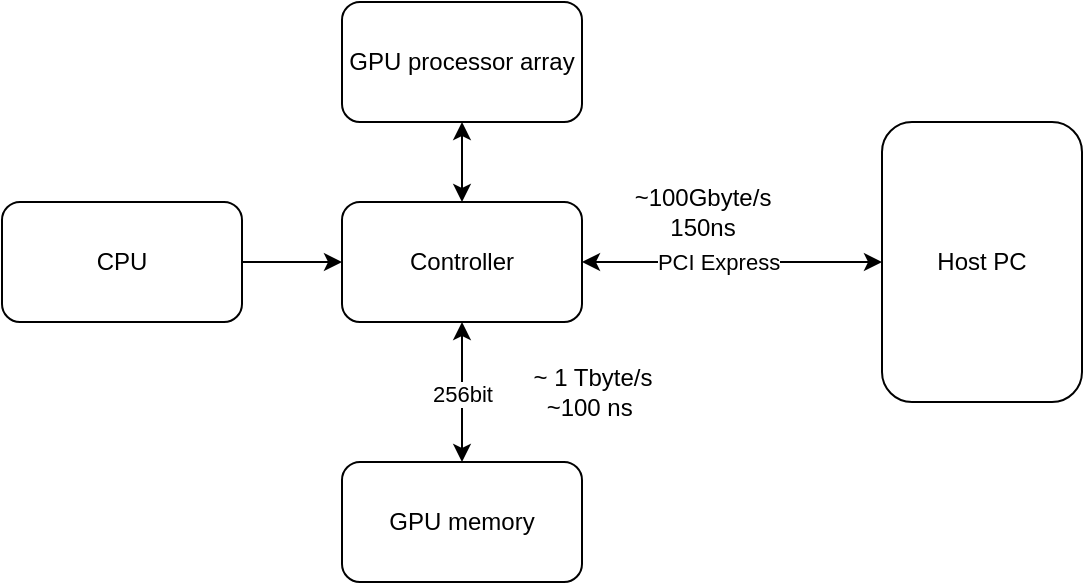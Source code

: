<mxfile version="18.1.3" type="device"><diagram id="eI_WsktOlWoeTYj80FAx" name="Страница 1"><mxGraphModel dx="1182" dy="835" grid="1" gridSize="10" guides="1" tooltips="1" connect="1" arrows="1" fold="1" page="1" pageScale="1" pageWidth="827" pageHeight="1169" math="0" shadow="0"><root><mxCell id="0"/><mxCell id="1" parent="0"/><mxCell id="zG1wHMEc3zWUBbWbL2Xa-5" style="edgeStyle=orthogonalEdgeStyle;rounded=0;orthogonalLoop=1;jettySize=auto;html=1;exitX=0;exitY=0.5;exitDx=0;exitDy=0;startArrow=classic;startFill=1;" parent="1" source="zG1wHMEc3zWUBbWbL2Xa-1" target="zG1wHMEc3zWUBbWbL2Xa-4" edge="1"><mxGeometry relative="1" as="geometry"><Array as="points"><mxPoint x="500" y="400"/><mxPoint x="500" y="400"/></Array></mxGeometry></mxCell><mxCell id="zG1wHMEc3zWUBbWbL2Xa-8" value="PCI Express" style="edgeLabel;html=1;align=center;verticalAlign=middle;resizable=0;points=[];" parent="zG1wHMEc3zWUBbWbL2Xa-5" vertex="1" connectable="0"><mxGeometry x="0.215" y="1" relative="1" as="geometry"><mxPoint x="9" y="-1" as="offset"/></mxGeometry></mxCell><mxCell id="zG1wHMEc3zWUBbWbL2Xa-1" value="Host PC" style="rounded=1;whiteSpace=wrap;html=1;" parent="1" vertex="1"><mxGeometry x="590" y="330" width="100" height="140" as="geometry"/></mxCell><mxCell id="zG1wHMEc3zWUBbWbL2Xa-2" value="GPU memory" style="rounded=1;whiteSpace=wrap;html=1;" parent="1" vertex="1"><mxGeometry x="320" y="500" width="120" height="60" as="geometry"/></mxCell><mxCell id="zG1wHMEc3zWUBbWbL2Xa-6" style="edgeStyle=orthogonalEdgeStyle;rounded=0;orthogonalLoop=1;jettySize=auto;html=1;exitX=0.5;exitY=1;exitDx=0;exitDy=0;entryX=0.5;entryY=0;entryDx=0;entryDy=0;startArrow=classic;startFill=1;" parent="1" source="zG1wHMEc3zWUBbWbL2Xa-3" target="zG1wHMEc3zWUBbWbL2Xa-4" edge="1"><mxGeometry relative="1" as="geometry"/></mxCell><mxCell id="zG1wHMEc3zWUBbWbL2Xa-3" value="GPU processor array" style="rounded=1;whiteSpace=wrap;html=1;" parent="1" vertex="1"><mxGeometry x="320" y="270" width="120" height="60" as="geometry"/></mxCell><mxCell id="zG1wHMEc3zWUBbWbL2Xa-7" style="edgeStyle=orthogonalEdgeStyle;rounded=0;orthogonalLoop=1;jettySize=auto;html=1;exitX=0.5;exitY=1;exitDx=0;exitDy=0;entryX=0.5;entryY=0;entryDx=0;entryDy=0;startArrow=classic;startFill=1;" parent="1" source="zG1wHMEc3zWUBbWbL2Xa-4" target="zG1wHMEc3zWUBbWbL2Xa-2" edge="1"><mxGeometry relative="1" as="geometry"/></mxCell><mxCell id="zG1wHMEc3zWUBbWbL2Xa-12" value="256bit" style="edgeLabel;html=1;align=center;verticalAlign=middle;resizable=0;points=[];" parent="zG1wHMEc3zWUBbWbL2Xa-7" vertex="1" connectable="0"><mxGeometry x="-0.327" y="-1" relative="1" as="geometry"><mxPoint x="1" y="12" as="offset"/></mxGeometry></mxCell><mxCell id="zG1wHMEc3zWUBbWbL2Xa-4" value="Controller" style="rounded=1;whiteSpace=wrap;html=1;" parent="1" vertex="1"><mxGeometry x="320" y="370" width="120" height="60" as="geometry"/></mxCell><mxCell id="zG1wHMEc3zWUBbWbL2Xa-10" value="~ 1 Tbyte/s&lt;br&gt;~100 ns&amp;nbsp;" style="text;html=1;align=center;verticalAlign=middle;resizable=0;points=[];autosize=1;strokeColor=none;fillColor=none;" parent="1" vertex="1"><mxGeometry x="410" y="450" width="70" height="30" as="geometry"/></mxCell><mxCell id="zG1wHMEc3zWUBbWbL2Xa-11" value="~100Gbyte/s&lt;br&gt;150ns" style="text;html=1;align=center;verticalAlign=middle;resizable=0;points=[];autosize=1;strokeColor=none;fillColor=none;" parent="1" vertex="1"><mxGeometry x="460" y="360" width="80" height="30" as="geometry"/></mxCell><mxCell id="mIQgK6k8st2997w79xDg-2" style="edgeStyle=orthogonalEdgeStyle;rounded=0;orthogonalLoop=1;jettySize=auto;html=1;exitX=1;exitY=0.5;exitDx=0;exitDy=0;entryX=0;entryY=0.5;entryDx=0;entryDy=0;" parent="1" source="mIQgK6k8st2997w79xDg-1" target="zG1wHMEc3zWUBbWbL2Xa-4" edge="1"><mxGeometry relative="1" as="geometry"/></mxCell><mxCell id="mIQgK6k8st2997w79xDg-1" value="CPU" style="rounded=1;whiteSpace=wrap;html=1;" parent="1" vertex="1"><mxGeometry x="150" y="370" width="120" height="60" as="geometry"/></mxCell></root></mxGraphModel></diagram></mxfile>